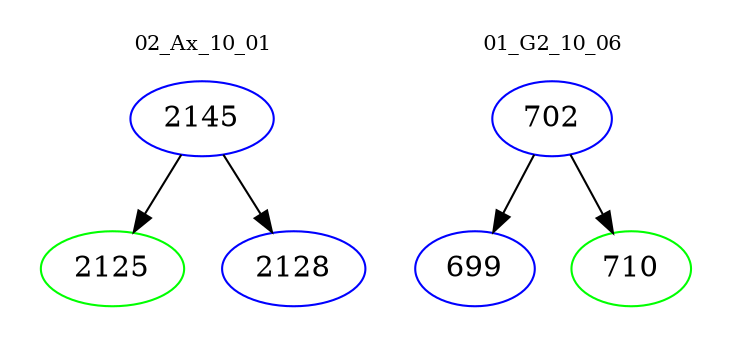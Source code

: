 digraph{
subgraph cluster_0 {
color = white
label = "02_Ax_10_01";
fontsize=10;
T0_2145 [label="2145", color="blue"]
T0_2145 -> T0_2125 [color="black"]
T0_2125 [label="2125", color="green"]
T0_2145 -> T0_2128 [color="black"]
T0_2128 [label="2128", color="blue"]
}
subgraph cluster_1 {
color = white
label = "01_G2_10_06";
fontsize=10;
T1_702 [label="702", color="blue"]
T1_702 -> T1_699 [color="black"]
T1_699 [label="699", color="blue"]
T1_702 -> T1_710 [color="black"]
T1_710 [label="710", color="green"]
}
}
